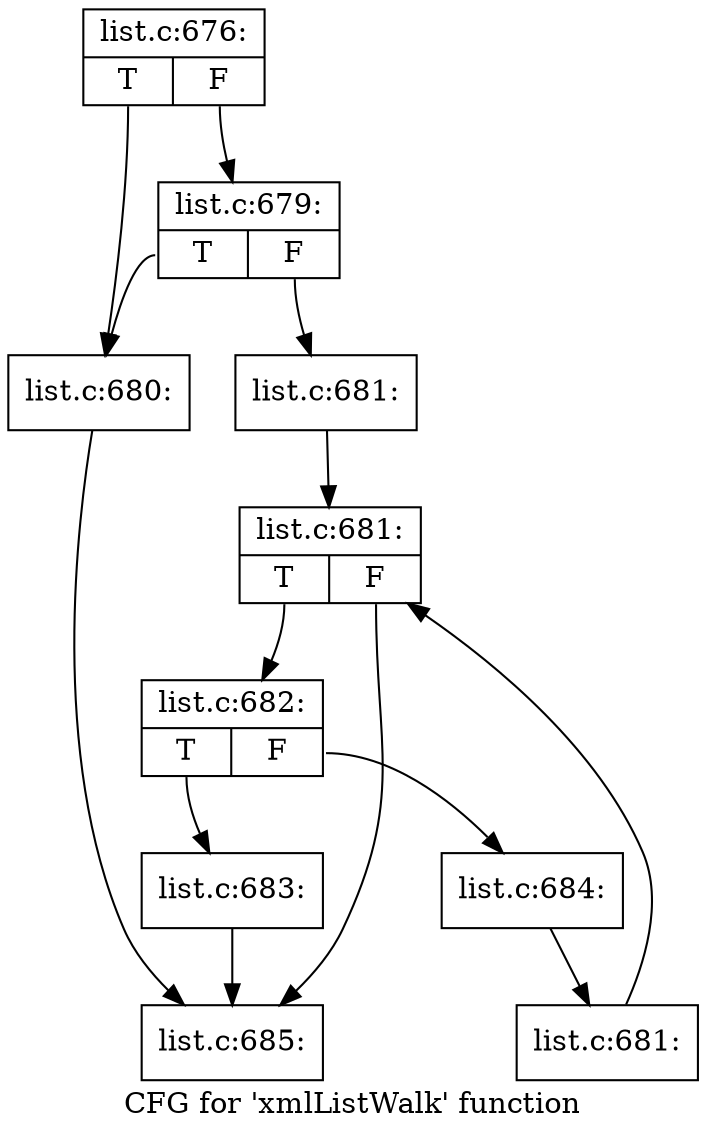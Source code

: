 digraph "CFG for 'xmlListWalk' function" {
	label="CFG for 'xmlListWalk' function";

	Node0x5261c10 [shape=record,label="{list.c:676:|{<s0>T|<s1>F}}"];
	Node0x5261c10:s0 -> Node0x526a700;
	Node0x5261c10:s1 -> Node0x526a7a0;
	Node0x526a7a0 [shape=record,label="{list.c:679:|{<s0>T|<s1>F}}"];
	Node0x526a7a0:s0 -> Node0x526a700;
	Node0x526a7a0:s1 -> Node0x526a750;
	Node0x526a700 [shape=record,label="{list.c:680:}"];
	Node0x526a700 -> Node0x526ad40;
	Node0x526a750 [shape=record,label="{list.c:681:}"];
	Node0x526a750 -> Node0x526b1a0;
	Node0x526b1a0 [shape=record,label="{list.c:681:|{<s0>T|<s1>F}}"];
	Node0x526b1a0:s0 -> Node0x526b480;
	Node0x526b1a0:s1 -> Node0x526ad40;
	Node0x526b480 [shape=record,label="{list.c:682:|{<s0>T|<s1>F}}"];
	Node0x526b480:s0 -> Node0x526b9a0;
	Node0x526b480:s1 -> Node0x526b9f0;
	Node0x526b9a0 [shape=record,label="{list.c:683:}"];
	Node0x526b9a0 -> Node0x526ad40;
	Node0x526b9f0 [shape=record,label="{list.c:684:}"];
	Node0x526b9f0 -> Node0x526b3f0;
	Node0x526b3f0 [shape=record,label="{list.c:681:}"];
	Node0x526b3f0 -> Node0x526b1a0;
	Node0x526ad40 [shape=record,label="{list.c:685:}"];
}
